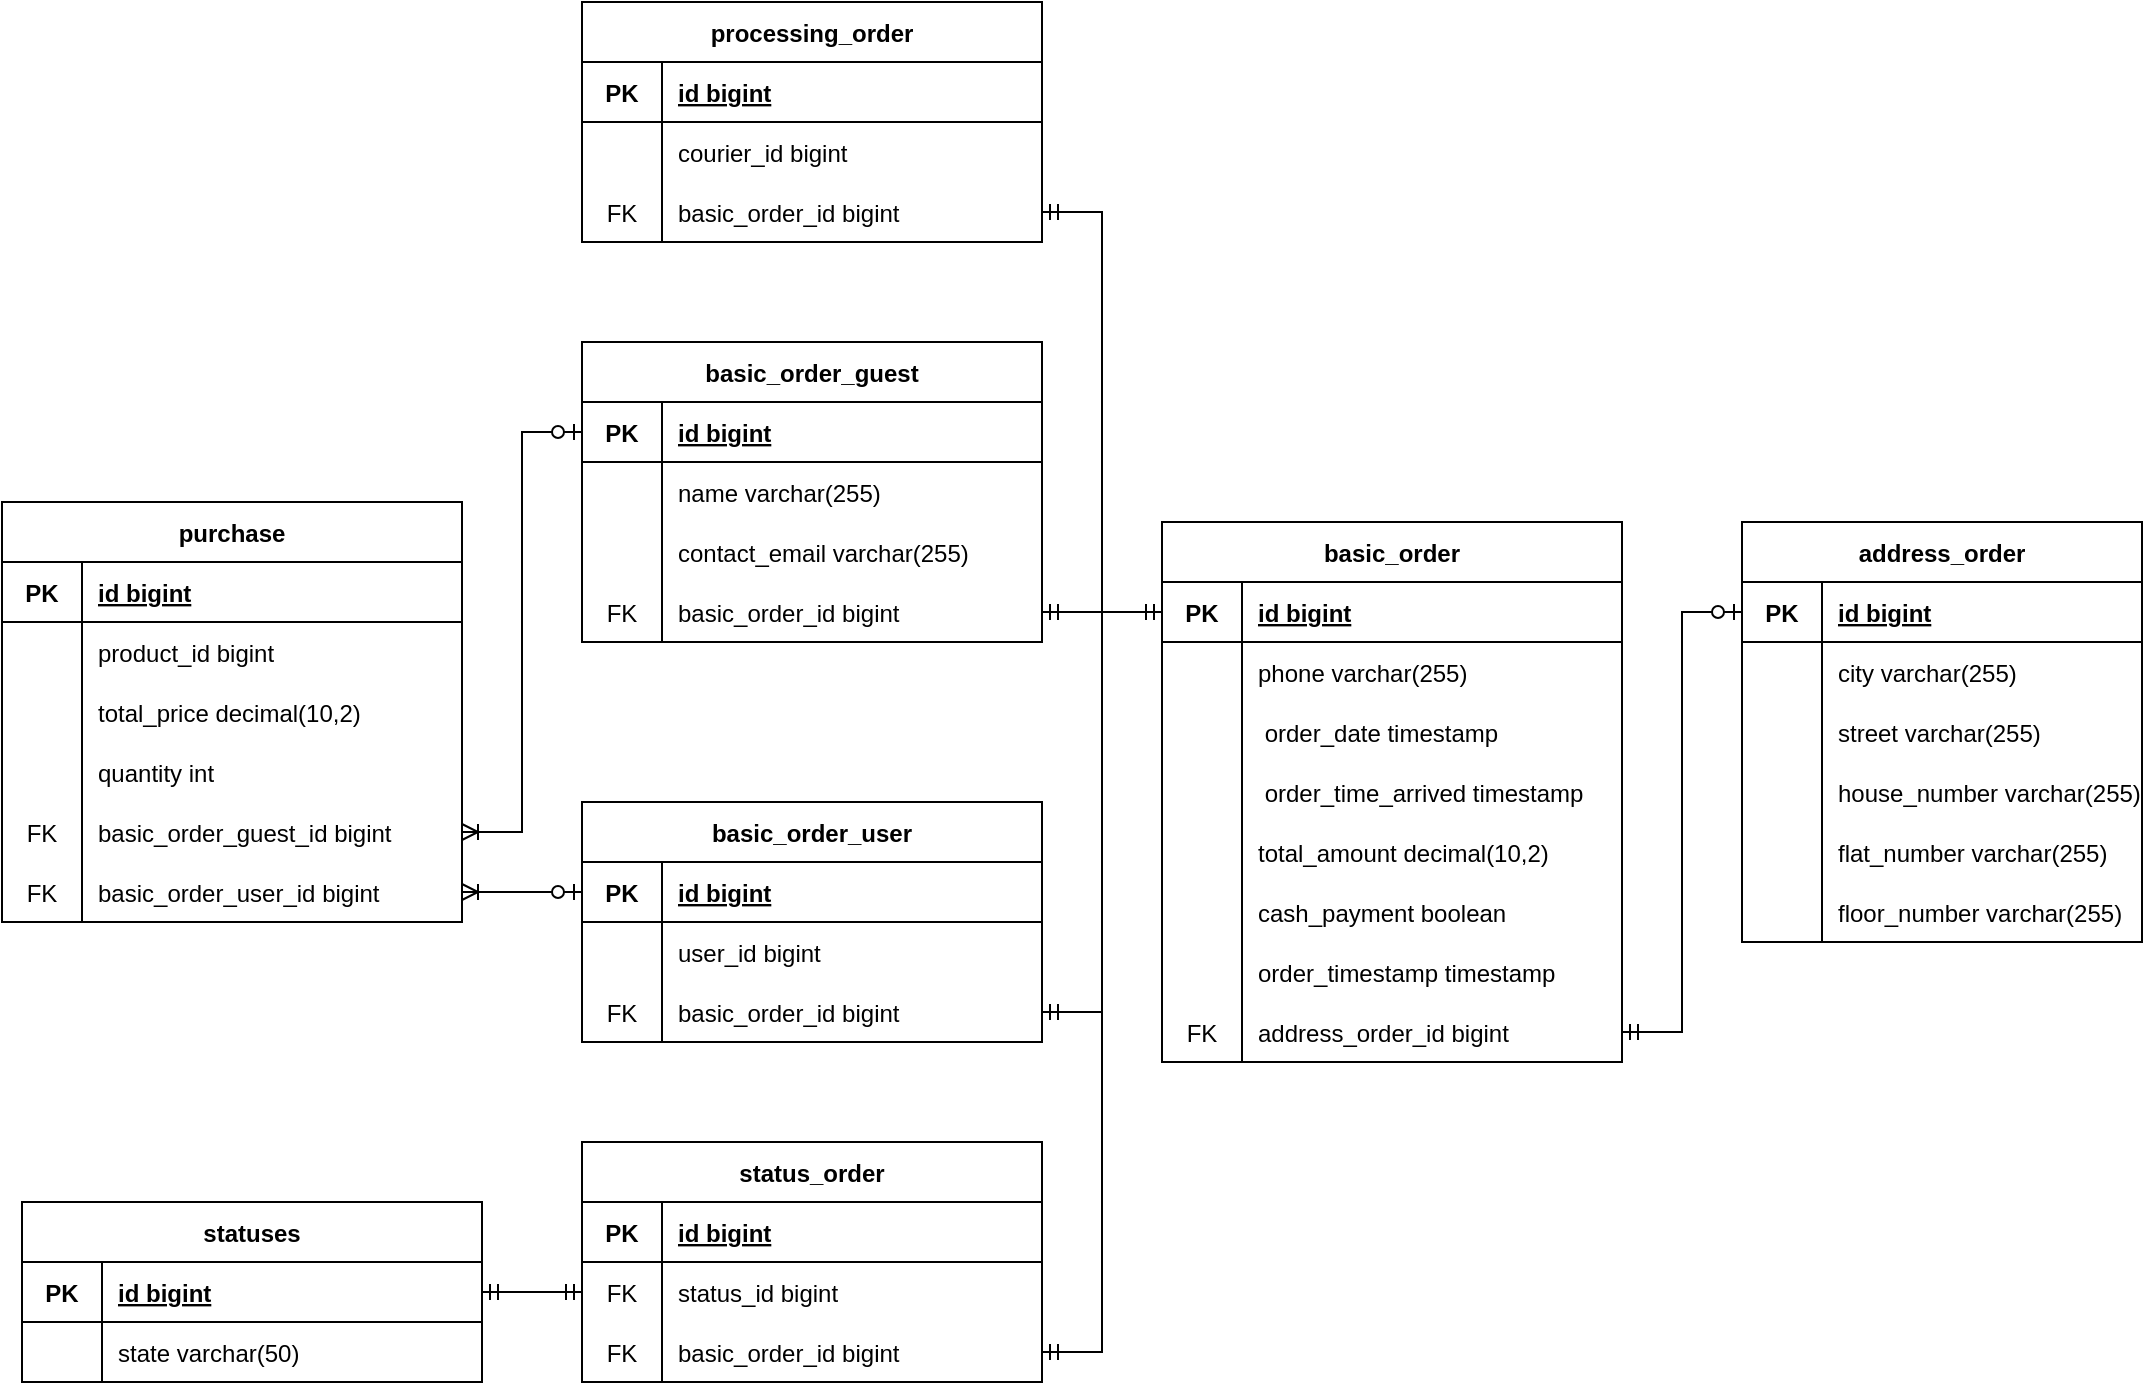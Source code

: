 <mxfile version="25.0.1">
  <diagram name="Page-1" id="C-la1tiFzPXCUvrJP_07">
    <mxGraphModel dx="2140" dy="1622" grid="1" gridSize="10" guides="1" tooltips="1" connect="1" arrows="1" fold="1" page="1" pageScale="1" pageWidth="850" pageHeight="1100" math="0" shadow="0">
      <root>
        <mxCell id="0" />
        <mxCell id="1" parent="0" />
        <mxCell id="wjiSXc8bukcHcVJp6cB1-61" value="address_order" style="shape=table;startSize=30;container=1;collapsible=1;childLayout=tableLayout;fixedRows=1;rowLines=0;fontStyle=1;align=center;resizeLast=1;fillColor=default;" vertex="1" parent="1">
          <mxGeometry x="260" y="-170" width="200" height="210" as="geometry" />
        </mxCell>
        <mxCell id="wjiSXc8bukcHcVJp6cB1-62" value="" style="shape=tableRow;horizontal=0;startSize=0;swimlaneHead=0;swimlaneBody=0;fillColor=none;collapsible=0;dropTarget=0;points=[[0,0.5],[1,0.5]];portConstraint=eastwest;top=0;left=0;right=0;bottom=1;" vertex="1" parent="wjiSXc8bukcHcVJp6cB1-61">
          <mxGeometry y="30" width="200" height="30" as="geometry" />
        </mxCell>
        <mxCell id="wjiSXc8bukcHcVJp6cB1-63" value="PK" style="shape=partialRectangle;connectable=0;fillColor=none;top=0;left=0;bottom=0;right=0;fontStyle=1;overflow=hidden;" vertex="1" parent="wjiSXc8bukcHcVJp6cB1-62">
          <mxGeometry width="40" height="30" as="geometry">
            <mxRectangle width="40" height="30" as="alternateBounds" />
          </mxGeometry>
        </mxCell>
        <mxCell id="wjiSXc8bukcHcVJp6cB1-64" value="id bigint" style="shape=partialRectangle;connectable=0;fillColor=none;top=0;left=0;bottom=0;right=0;align=left;spacingLeft=6;fontStyle=5;overflow=hidden;" vertex="1" parent="wjiSXc8bukcHcVJp6cB1-62">
          <mxGeometry x="40" width="160" height="30" as="geometry">
            <mxRectangle width="160" height="30" as="alternateBounds" />
          </mxGeometry>
        </mxCell>
        <mxCell id="wjiSXc8bukcHcVJp6cB1-65" value="" style="shape=tableRow;horizontal=0;startSize=0;swimlaneHead=0;swimlaneBody=0;fillColor=none;collapsible=0;dropTarget=0;points=[[0,0.5],[1,0.5]];portConstraint=eastwest;top=0;left=0;right=0;bottom=0;" vertex="1" parent="wjiSXc8bukcHcVJp6cB1-61">
          <mxGeometry y="60" width="200" height="30" as="geometry" />
        </mxCell>
        <mxCell id="wjiSXc8bukcHcVJp6cB1-66" value="" style="shape=partialRectangle;connectable=0;fillColor=none;top=0;left=0;bottom=0;right=0;editable=1;overflow=hidden;" vertex="1" parent="wjiSXc8bukcHcVJp6cB1-65">
          <mxGeometry width="40" height="30" as="geometry">
            <mxRectangle width="40" height="30" as="alternateBounds" />
          </mxGeometry>
        </mxCell>
        <mxCell id="wjiSXc8bukcHcVJp6cB1-67" value="city varchar(255)" style="shape=partialRectangle;connectable=0;fillColor=none;top=0;left=0;bottom=0;right=0;align=left;spacingLeft=6;overflow=hidden;" vertex="1" parent="wjiSXc8bukcHcVJp6cB1-65">
          <mxGeometry x="40" width="160" height="30" as="geometry">
            <mxRectangle width="160" height="30" as="alternateBounds" />
          </mxGeometry>
        </mxCell>
        <mxCell id="wjiSXc8bukcHcVJp6cB1-68" value="" style="shape=tableRow;horizontal=0;startSize=0;swimlaneHead=0;swimlaneBody=0;fillColor=none;collapsible=0;dropTarget=0;points=[[0,0.5],[1,0.5]];portConstraint=eastwest;top=0;left=0;right=0;bottom=0;" vertex="1" parent="wjiSXc8bukcHcVJp6cB1-61">
          <mxGeometry y="90" width="200" height="30" as="geometry" />
        </mxCell>
        <mxCell id="wjiSXc8bukcHcVJp6cB1-69" value="" style="shape=partialRectangle;connectable=0;fillColor=none;top=0;left=0;bottom=0;right=0;editable=1;overflow=hidden;" vertex="1" parent="wjiSXc8bukcHcVJp6cB1-68">
          <mxGeometry width="40" height="30" as="geometry">
            <mxRectangle width="40" height="30" as="alternateBounds" />
          </mxGeometry>
        </mxCell>
        <mxCell id="wjiSXc8bukcHcVJp6cB1-70" value="street varchar(255)" style="shape=partialRectangle;connectable=0;fillColor=none;top=0;left=0;bottom=0;right=0;align=left;spacingLeft=6;overflow=hidden;" vertex="1" parent="wjiSXc8bukcHcVJp6cB1-68">
          <mxGeometry x="40" width="160" height="30" as="geometry">
            <mxRectangle width="160" height="30" as="alternateBounds" />
          </mxGeometry>
        </mxCell>
        <mxCell id="wjiSXc8bukcHcVJp6cB1-71" value="" style="shape=tableRow;horizontal=0;startSize=0;swimlaneHead=0;swimlaneBody=0;fillColor=none;collapsible=0;dropTarget=0;points=[[0,0.5],[1,0.5]];portConstraint=eastwest;top=0;left=0;right=0;bottom=0;" vertex="1" parent="wjiSXc8bukcHcVJp6cB1-61">
          <mxGeometry y="120" width="200" height="30" as="geometry" />
        </mxCell>
        <mxCell id="wjiSXc8bukcHcVJp6cB1-72" value="" style="shape=partialRectangle;connectable=0;fillColor=none;top=0;left=0;bottom=0;right=0;editable=1;overflow=hidden;" vertex="1" parent="wjiSXc8bukcHcVJp6cB1-71">
          <mxGeometry width="40" height="30" as="geometry">
            <mxRectangle width="40" height="30" as="alternateBounds" />
          </mxGeometry>
        </mxCell>
        <mxCell id="wjiSXc8bukcHcVJp6cB1-73" value="house_number varchar(255)" style="shape=partialRectangle;connectable=0;fillColor=none;top=0;left=0;bottom=0;right=0;align=left;spacingLeft=6;overflow=hidden;" vertex="1" parent="wjiSXc8bukcHcVJp6cB1-71">
          <mxGeometry x="40" width="160" height="30" as="geometry">
            <mxRectangle width="160" height="30" as="alternateBounds" />
          </mxGeometry>
        </mxCell>
        <mxCell id="wjiSXc8bukcHcVJp6cB1-74" value="" style="shape=tableRow;horizontal=0;startSize=0;swimlaneHead=0;swimlaneBody=0;fillColor=none;collapsible=0;dropTarget=0;points=[[0,0.5],[1,0.5]];portConstraint=eastwest;top=0;left=0;right=0;bottom=0;" vertex="1" parent="wjiSXc8bukcHcVJp6cB1-61">
          <mxGeometry y="150" width="200" height="30" as="geometry" />
        </mxCell>
        <mxCell id="wjiSXc8bukcHcVJp6cB1-75" value="" style="shape=partialRectangle;connectable=0;fillColor=none;top=0;left=0;bottom=0;right=0;editable=1;overflow=hidden;" vertex="1" parent="wjiSXc8bukcHcVJp6cB1-74">
          <mxGeometry width="40" height="30" as="geometry">
            <mxRectangle width="40" height="30" as="alternateBounds" />
          </mxGeometry>
        </mxCell>
        <mxCell id="wjiSXc8bukcHcVJp6cB1-76" value="flat_number varchar(255)" style="shape=partialRectangle;connectable=0;fillColor=none;top=0;left=0;bottom=0;right=0;align=left;spacingLeft=6;overflow=hidden;" vertex="1" parent="wjiSXc8bukcHcVJp6cB1-74">
          <mxGeometry x="40" width="160" height="30" as="geometry">
            <mxRectangle width="160" height="30" as="alternateBounds" />
          </mxGeometry>
        </mxCell>
        <mxCell id="wjiSXc8bukcHcVJp6cB1-77" value="" style="shape=tableRow;horizontal=0;startSize=0;swimlaneHead=0;swimlaneBody=0;fillColor=none;collapsible=0;dropTarget=0;points=[[0,0.5],[1,0.5]];portConstraint=eastwest;top=0;left=0;right=0;bottom=0;" vertex="1" parent="wjiSXc8bukcHcVJp6cB1-61">
          <mxGeometry y="180" width="200" height="30" as="geometry" />
        </mxCell>
        <mxCell id="wjiSXc8bukcHcVJp6cB1-78" value="" style="shape=partialRectangle;connectable=0;fillColor=none;top=0;left=0;bottom=0;right=0;editable=1;overflow=hidden;" vertex="1" parent="wjiSXc8bukcHcVJp6cB1-77">
          <mxGeometry width="40" height="30" as="geometry">
            <mxRectangle width="40" height="30" as="alternateBounds" />
          </mxGeometry>
        </mxCell>
        <mxCell id="wjiSXc8bukcHcVJp6cB1-79" value="floor_number varchar(255)" style="shape=partialRectangle;connectable=0;fillColor=none;top=0;left=0;bottom=0;right=0;align=left;spacingLeft=6;overflow=hidden;" vertex="1" parent="wjiSXc8bukcHcVJp6cB1-77">
          <mxGeometry x="40" width="160" height="30" as="geometry">
            <mxRectangle width="160" height="30" as="alternateBounds" />
          </mxGeometry>
        </mxCell>
        <mxCell id="wjiSXc8bukcHcVJp6cB1-80" value="basic_order" style="shape=table;startSize=30;container=1;collapsible=1;childLayout=tableLayout;fixedRows=1;rowLines=0;fontStyle=1;align=center;resizeLast=1;fillColor=default;" vertex="1" parent="1">
          <mxGeometry x="-30" y="-170" width="230" height="270" as="geometry" />
        </mxCell>
        <mxCell id="wjiSXc8bukcHcVJp6cB1-81" value="" style="shape=tableRow;horizontal=0;startSize=0;swimlaneHead=0;swimlaneBody=0;fillColor=none;collapsible=0;dropTarget=0;points=[[0,0.5],[1,0.5]];portConstraint=eastwest;top=0;left=0;right=0;bottom=1;" vertex="1" parent="wjiSXc8bukcHcVJp6cB1-80">
          <mxGeometry y="30" width="230" height="30" as="geometry" />
        </mxCell>
        <mxCell id="wjiSXc8bukcHcVJp6cB1-82" value="PK" style="shape=partialRectangle;connectable=0;fillColor=none;top=0;left=0;bottom=0;right=0;fontStyle=1;overflow=hidden;" vertex="1" parent="wjiSXc8bukcHcVJp6cB1-81">
          <mxGeometry width="40" height="30" as="geometry">
            <mxRectangle width="40" height="30" as="alternateBounds" />
          </mxGeometry>
        </mxCell>
        <mxCell id="wjiSXc8bukcHcVJp6cB1-83" value="id bigint" style="shape=partialRectangle;connectable=0;fillColor=none;top=0;left=0;bottom=0;right=0;align=left;spacingLeft=6;fontStyle=5;overflow=hidden;" vertex="1" parent="wjiSXc8bukcHcVJp6cB1-81">
          <mxGeometry x="40" width="190" height="30" as="geometry">
            <mxRectangle width="190" height="30" as="alternateBounds" />
          </mxGeometry>
        </mxCell>
        <mxCell id="wjiSXc8bukcHcVJp6cB1-84" value="" style="shape=tableRow;horizontal=0;startSize=0;swimlaneHead=0;swimlaneBody=0;fillColor=none;collapsible=0;dropTarget=0;points=[[0,0.5],[1,0.5]];portConstraint=eastwest;top=0;left=0;right=0;bottom=0;" vertex="1" parent="wjiSXc8bukcHcVJp6cB1-80">
          <mxGeometry y="60" width="230" height="30" as="geometry" />
        </mxCell>
        <mxCell id="wjiSXc8bukcHcVJp6cB1-85" value="" style="shape=partialRectangle;connectable=0;fillColor=none;top=0;left=0;bottom=0;right=0;editable=1;overflow=hidden;" vertex="1" parent="wjiSXc8bukcHcVJp6cB1-84">
          <mxGeometry width="40" height="30" as="geometry">
            <mxRectangle width="40" height="30" as="alternateBounds" />
          </mxGeometry>
        </mxCell>
        <mxCell id="wjiSXc8bukcHcVJp6cB1-86" value="phone varchar(255)" style="shape=partialRectangle;connectable=0;fillColor=none;top=0;left=0;bottom=0;right=0;align=left;spacingLeft=6;overflow=hidden;" vertex="1" parent="wjiSXc8bukcHcVJp6cB1-84">
          <mxGeometry x="40" width="190" height="30" as="geometry">
            <mxRectangle width="190" height="30" as="alternateBounds" />
          </mxGeometry>
        </mxCell>
        <mxCell id="wjiSXc8bukcHcVJp6cB1-87" value="" style="shape=tableRow;horizontal=0;startSize=0;swimlaneHead=0;swimlaneBody=0;fillColor=none;collapsible=0;dropTarget=0;points=[[0,0.5],[1,0.5]];portConstraint=eastwest;top=0;left=0;right=0;bottom=0;" vertex="1" parent="wjiSXc8bukcHcVJp6cB1-80">
          <mxGeometry y="90" width="230" height="30" as="geometry" />
        </mxCell>
        <mxCell id="wjiSXc8bukcHcVJp6cB1-88" value="" style="shape=partialRectangle;connectable=0;fillColor=none;top=0;left=0;bottom=0;right=0;editable=1;overflow=hidden;" vertex="1" parent="wjiSXc8bukcHcVJp6cB1-87">
          <mxGeometry width="40" height="30" as="geometry">
            <mxRectangle width="40" height="30" as="alternateBounds" />
          </mxGeometry>
        </mxCell>
        <mxCell id="wjiSXc8bukcHcVJp6cB1-89" value=" order_date timestamp" style="shape=partialRectangle;connectable=0;fillColor=none;top=0;left=0;bottom=0;right=0;align=left;spacingLeft=6;overflow=hidden;" vertex="1" parent="wjiSXc8bukcHcVJp6cB1-87">
          <mxGeometry x="40" width="190" height="30" as="geometry">
            <mxRectangle width="190" height="30" as="alternateBounds" />
          </mxGeometry>
        </mxCell>
        <mxCell id="wjiSXc8bukcHcVJp6cB1-90" value="" style="shape=tableRow;horizontal=0;startSize=0;swimlaneHead=0;swimlaneBody=0;fillColor=none;collapsible=0;dropTarget=0;points=[[0,0.5],[1,0.5]];portConstraint=eastwest;top=0;left=0;right=0;bottom=0;" vertex="1" parent="wjiSXc8bukcHcVJp6cB1-80">
          <mxGeometry y="120" width="230" height="30" as="geometry" />
        </mxCell>
        <mxCell id="wjiSXc8bukcHcVJp6cB1-91" value="" style="shape=partialRectangle;connectable=0;fillColor=none;top=0;left=0;bottom=0;right=0;editable=1;overflow=hidden;" vertex="1" parent="wjiSXc8bukcHcVJp6cB1-90">
          <mxGeometry width="40" height="30" as="geometry">
            <mxRectangle width="40" height="30" as="alternateBounds" />
          </mxGeometry>
        </mxCell>
        <mxCell id="wjiSXc8bukcHcVJp6cB1-92" value=" order_time_arrived timestamp" style="shape=partialRectangle;connectable=0;fillColor=none;top=0;left=0;bottom=0;right=0;align=left;spacingLeft=6;overflow=hidden;" vertex="1" parent="wjiSXc8bukcHcVJp6cB1-90">
          <mxGeometry x="40" width="190" height="30" as="geometry">
            <mxRectangle width="190" height="30" as="alternateBounds" />
          </mxGeometry>
        </mxCell>
        <mxCell id="wjiSXc8bukcHcVJp6cB1-93" value="" style="shape=tableRow;horizontal=0;startSize=0;swimlaneHead=0;swimlaneBody=0;fillColor=none;collapsible=0;dropTarget=0;points=[[0,0.5],[1,0.5]];portConstraint=eastwest;top=0;left=0;right=0;bottom=0;" vertex="1" parent="wjiSXc8bukcHcVJp6cB1-80">
          <mxGeometry y="150" width="230" height="30" as="geometry" />
        </mxCell>
        <mxCell id="wjiSXc8bukcHcVJp6cB1-94" value="" style="shape=partialRectangle;connectable=0;fillColor=none;top=0;left=0;bottom=0;right=0;editable=1;overflow=hidden;" vertex="1" parent="wjiSXc8bukcHcVJp6cB1-93">
          <mxGeometry width="40" height="30" as="geometry">
            <mxRectangle width="40" height="30" as="alternateBounds" />
          </mxGeometry>
        </mxCell>
        <mxCell id="wjiSXc8bukcHcVJp6cB1-95" value="total_amount decimal(10,2)" style="shape=partialRectangle;connectable=0;fillColor=none;top=0;left=0;bottom=0;right=0;align=left;spacingLeft=6;overflow=hidden;" vertex="1" parent="wjiSXc8bukcHcVJp6cB1-93">
          <mxGeometry x="40" width="190" height="30" as="geometry">
            <mxRectangle width="190" height="30" as="alternateBounds" />
          </mxGeometry>
        </mxCell>
        <mxCell id="wjiSXc8bukcHcVJp6cB1-99" value="" style="shape=tableRow;horizontal=0;startSize=0;swimlaneHead=0;swimlaneBody=0;fillColor=none;collapsible=0;dropTarget=0;points=[[0,0.5],[1,0.5]];portConstraint=eastwest;top=0;left=0;right=0;bottom=0;" vertex="1" parent="wjiSXc8bukcHcVJp6cB1-80">
          <mxGeometry y="180" width="230" height="30" as="geometry" />
        </mxCell>
        <mxCell id="wjiSXc8bukcHcVJp6cB1-100" value="" style="shape=partialRectangle;connectable=0;fillColor=none;top=0;left=0;bottom=0;right=0;editable=1;overflow=hidden;" vertex="1" parent="wjiSXc8bukcHcVJp6cB1-99">
          <mxGeometry width="40" height="30" as="geometry">
            <mxRectangle width="40" height="30" as="alternateBounds" />
          </mxGeometry>
        </mxCell>
        <mxCell id="wjiSXc8bukcHcVJp6cB1-101" value="cash_payment boolean" style="shape=partialRectangle;connectable=0;fillColor=none;top=0;left=0;bottom=0;right=0;align=left;spacingLeft=6;overflow=hidden;" vertex="1" parent="wjiSXc8bukcHcVJp6cB1-99">
          <mxGeometry x="40" width="190" height="30" as="geometry">
            <mxRectangle width="190" height="30" as="alternateBounds" />
          </mxGeometry>
        </mxCell>
        <mxCell id="wjiSXc8bukcHcVJp6cB1-102" value="" style="shape=tableRow;horizontal=0;startSize=0;swimlaneHead=0;swimlaneBody=0;fillColor=none;collapsible=0;dropTarget=0;points=[[0,0.5],[1,0.5]];portConstraint=eastwest;top=0;left=0;right=0;bottom=0;" vertex="1" parent="wjiSXc8bukcHcVJp6cB1-80">
          <mxGeometry y="210" width="230" height="30" as="geometry" />
        </mxCell>
        <mxCell id="wjiSXc8bukcHcVJp6cB1-103" value="" style="shape=partialRectangle;connectable=0;fillColor=none;top=0;left=0;bottom=0;right=0;editable=1;overflow=hidden;" vertex="1" parent="wjiSXc8bukcHcVJp6cB1-102">
          <mxGeometry width="40" height="30" as="geometry">
            <mxRectangle width="40" height="30" as="alternateBounds" />
          </mxGeometry>
        </mxCell>
        <mxCell id="wjiSXc8bukcHcVJp6cB1-104" value="order_timestamp timestamp" style="shape=partialRectangle;connectable=0;fillColor=none;top=0;left=0;bottom=0;right=0;align=left;spacingLeft=6;overflow=hidden;" vertex="1" parent="wjiSXc8bukcHcVJp6cB1-102">
          <mxGeometry x="40" width="190" height="30" as="geometry">
            <mxRectangle width="190" height="30" as="alternateBounds" />
          </mxGeometry>
        </mxCell>
        <mxCell id="wjiSXc8bukcHcVJp6cB1-96" value="" style="shape=tableRow;horizontal=0;startSize=0;swimlaneHead=0;swimlaneBody=0;fillColor=none;collapsible=0;dropTarget=0;points=[[0,0.5],[1,0.5]];portConstraint=eastwest;top=0;left=0;right=0;bottom=0;" vertex="1" parent="wjiSXc8bukcHcVJp6cB1-80">
          <mxGeometry y="240" width="230" height="30" as="geometry" />
        </mxCell>
        <mxCell id="wjiSXc8bukcHcVJp6cB1-97" value="FK" style="shape=partialRectangle;connectable=0;fillColor=none;top=0;left=0;bottom=0;right=0;editable=1;overflow=hidden;" vertex="1" parent="wjiSXc8bukcHcVJp6cB1-96">
          <mxGeometry width="40" height="30" as="geometry">
            <mxRectangle width="40" height="30" as="alternateBounds" />
          </mxGeometry>
        </mxCell>
        <mxCell id="wjiSXc8bukcHcVJp6cB1-98" value="address_order_id bigint" style="shape=partialRectangle;connectable=0;fillColor=none;top=0;left=0;bottom=0;right=0;align=left;spacingLeft=6;overflow=hidden;" vertex="1" parent="wjiSXc8bukcHcVJp6cB1-96">
          <mxGeometry x="40" width="190" height="30" as="geometry">
            <mxRectangle width="190" height="30" as="alternateBounds" />
          </mxGeometry>
        </mxCell>
        <mxCell id="wjiSXc8bukcHcVJp6cB1-105" value="" style="edgeStyle=entityRelationEdgeStyle;fontSize=12;html=1;endArrow=ERzeroToOne;startArrow=ERmandOne;rounded=0;entryX=0;entryY=0.5;entryDx=0;entryDy=0;exitX=1;exitY=0.5;exitDx=0;exitDy=0;" edge="1" parent="1" source="wjiSXc8bukcHcVJp6cB1-96" target="wjiSXc8bukcHcVJp6cB1-62">
          <mxGeometry width="100" height="100" relative="1" as="geometry">
            <mxPoint x="190" y="340" as="sourcePoint" />
            <mxPoint x="180" y="-125" as="targetPoint" />
            <Array as="points">
              <mxPoint x="190" y="220" />
            </Array>
          </mxGeometry>
        </mxCell>
        <mxCell id="wjiSXc8bukcHcVJp6cB1-106" value="basic_order_guest" style="shape=table;startSize=30;container=1;collapsible=1;childLayout=tableLayout;fixedRows=1;rowLines=0;fontStyle=1;align=center;resizeLast=1;fillColor=default;" vertex="1" parent="1">
          <mxGeometry x="-320" y="-260" width="230" height="150" as="geometry" />
        </mxCell>
        <mxCell id="wjiSXc8bukcHcVJp6cB1-107" value="" style="shape=tableRow;horizontal=0;startSize=0;swimlaneHead=0;swimlaneBody=0;fillColor=none;collapsible=0;dropTarget=0;points=[[0,0.5],[1,0.5]];portConstraint=eastwest;top=0;left=0;right=0;bottom=1;" vertex="1" parent="wjiSXc8bukcHcVJp6cB1-106">
          <mxGeometry y="30" width="230" height="30" as="geometry" />
        </mxCell>
        <mxCell id="wjiSXc8bukcHcVJp6cB1-108" value="PK" style="shape=partialRectangle;connectable=0;fillColor=none;top=0;left=0;bottom=0;right=0;fontStyle=1;overflow=hidden;" vertex="1" parent="wjiSXc8bukcHcVJp6cB1-107">
          <mxGeometry width="40" height="30" as="geometry">
            <mxRectangle width="40" height="30" as="alternateBounds" />
          </mxGeometry>
        </mxCell>
        <mxCell id="wjiSXc8bukcHcVJp6cB1-109" value="id bigint" style="shape=partialRectangle;connectable=0;fillColor=none;top=0;left=0;bottom=0;right=0;align=left;spacingLeft=6;fontStyle=5;overflow=hidden;" vertex="1" parent="wjiSXc8bukcHcVJp6cB1-107">
          <mxGeometry x="40" width="190" height="30" as="geometry">
            <mxRectangle width="190" height="30" as="alternateBounds" />
          </mxGeometry>
        </mxCell>
        <mxCell id="wjiSXc8bukcHcVJp6cB1-122" value="" style="shape=tableRow;horizontal=0;startSize=0;swimlaneHead=0;swimlaneBody=0;fillColor=none;collapsible=0;dropTarget=0;points=[[0,0.5],[1,0.5]];portConstraint=eastwest;top=0;left=0;right=0;bottom=0;" vertex="1" parent="wjiSXc8bukcHcVJp6cB1-106">
          <mxGeometry y="60" width="230" height="30" as="geometry" />
        </mxCell>
        <mxCell id="wjiSXc8bukcHcVJp6cB1-123" value="" style="shape=partialRectangle;connectable=0;fillColor=none;top=0;left=0;bottom=0;right=0;editable=1;overflow=hidden;" vertex="1" parent="wjiSXc8bukcHcVJp6cB1-122">
          <mxGeometry width="40" height="30" as="geometry">
            <mxRectangle width="40" height="30" as="alternateBounds" />
          </mxGeometry>
        </mxCell>
        <mxCell id="wjiSXc8bukcHcVJp6cB1-124" value="name varchar(255)" style="shape=partialRectangle;connectable=0;fillColor=none;top=0;left=0;bottom=0;right=0;align=left;spacingLeft=6;overflow=hidden;" vertex="1" parent="wjiSXc8bukcHcVJp6cB1-122">
          <mxGeometry x="40" width="190" height="30" as="geometry">
            <mxRectangle width="190" height="30" as="alternateBounds" />
          </mxGeometry>
        </mxCell>
        <mxCell id="wjiSXc8bukcHcVJp6cB1-125" value="" style="shape=tableRow;horizontal=0;startSize=0;swimlaneHead=0;swimlaneBody=0;fillColor=none;collapsible=0;dropTarget=0;points=[[0,0.5],[1,0.5]];portConstraint=eastwest;top=0;left=0;right=0;bottom=0;" vertex="1" parent="wjiSXc8bukcHcVJp6cB1-106">
          <mxGeometry y="90" width="230" height="30" as="geometry" />
        </mxCell>
        <mxCell id="wjiSXc8bukcHcVJp6cB1-126" value="" style="shape=partialRectangle;connectable=0;fillColor=none;top=0;left=0;bottom=0;right=0;editable=1;overflow=hidden;" vertex="1" parent="wjiSXc8bukcHcVJp6cB1-125">
          <mxGeometry width="40" height="30" as="geometry">
            <mxRectangle width="40" height="30" as="alternateBounds" />
          </mxGeometry>
        </mxCell>
        <mxCell id="wjiSXc8bukcHcVJp6cB1-127" value="contact_email varchar(255)" style="shape=partialRectangle;connectable=0;fillColor=none;top=0;left=0;bottom=0;right=0;align=left;spacingLeft=6;overflow=hidden;" vertex="1" parent="wjiSXc8bukcHcVJp6cB1-125">
          <mxGeometry x="40" width="190" height="30" as="geometry">
            <mxRectangle width="190" height="30" as="alternateBounds" />
          </mxGeometry>
        </mxCell>
        <mxCell id="wjiSXc8bukcHcVJp6cB1-128" value="" style="shape=tableRow;horizontal=0;startSize=0;swimlaneHead=0;swimlaneBody=0;fillColor=none;collapsible=0;dropTarget=0;points=[[0,0.5],[1,0.5]];portConstraint=eastwest;top=0;left=0;right=0;bottom=0;" vertex="1" parent="wjiSXc8bukcHcVJp6cB1-106">
          <mxGeometry y="120" width="230" height="30" as="geometry" />
        </mxCell>
        <mxCell id="wjiSXc8bukcHcVJp6cB1-129" value="FK" style="shape=partialRectangle;connectable=0;fillColor=none;top=0;left=0;bottom=0;right=0;editable=1;overflow=hidden;" vertex="1" parent="wjiSXc8bukcHcVJp6cB1-128">
          <mxGeometry width="40" height="30" as="geometry">
            <mxRectangle width="40" height="30" as="alternateBounds" />
          </mxGeometry>
        </mxCell>
        <mxCell id="wjiSXc8bukcHcVJp6cB1-130" value="basic_order_id bigint" style="shape=partialRectangle;connectable=0;fillColor=none;top=0;left=0;bottom=0;right=0;align=left;spacingLeft=6;overflow=hidden;" vertex="1" parent="wjiSXc8bukcHcVJp6cB1-128">
          <mxGeometry x="40" width="190" height="30" as="geometry">
            <mxRectangle width="190" height="30" as="alternateBounds" />
          </mxGeometry>
        </mxCell>
        <mxCell id="wjiSXc8bukcHcVJp6cB1-131" value="basic_order_user" style="shape=table;startSize=30;container=1;collapsible=1;childLayout=tableLayout;fixedRows=1;rowLines=0;fontStyle=1;align=center;resizeLast=1;fillColor=default;" vertex="1" parent="1">
          <mxGeometry x="-320" y="-30" width="230" height="120" as="geometry" />
        </mxCell>
        <mxCell id="wjiSXc8bukcHcVJp6cB1-132" value="" style="shape=tableRow;horizontal=0;startSize=0;swimlaneHead=0;swimlaneBody=0;fillColor=none;collapsible=0;dropTarget=0;points=[[0,0.5],[1,0.5]];portConstraint=eastwest;top=0;left=0;right=0;bottom=1;" vertex="1" parent="wjiSXc8bukcHcVJp6cB1-131">
          <mxGeometry y="30" width="230" height="30" as="geometry" />
        </mxCell>
        <mxCell id="wjiSXc8bukcHcVJp6cB1-133" value="PK" style="shape=partialRectangle;connectable=0;fillColor=none;top=0;left=0;bottom=0;right=0;fontStyle=1;overflow=hidden;" vertex="1" parent="wjiSXc8bukcHcVJp6cB1-132">
          <mxGeometry width="40" height="30" as="geometry">
            <mxRectangle width="40" height="30" as="alternateBounds" />
          </mxGeometry>
        </mxCell>
        <mxCell id="wjiSXc8bukcHcVJp6cB1-134" value="id bigint" style="shape=partialRectangle;connectable=0;fillColor=none;top=0;left=0;bottom=0;right=0;align=left;spacingLeft=6;fontStyle=5;overflow=hidden;" vertex="1" parent="wjiSXc8bukcHcVJp6cB1-132">
          <mxGeometry x="40" width="190" height="30" as="geometry">
            <mxRectangle width="190" height="30" as="alternateBounds" />
          </mxGeometry>
        </mxCell>
        <mxCell id="wjiSXc8bukcHcVJp6cB1-135" value="" style="shape=tableRow;horizontal=0;startSize=0;swimlaneHead=0;swimlaneBody=0;fillColor=none;collapsible=0;dropTarget=0;points=[[0,0.5],[1,0.5]];portConstraint=eastwest;top=0;left=0;right=0;bottom=0;" vertex="1" parent="wjiSXc8bukcHcVJp6cB1-131">
          <mxGeometry y="60" width="230" height="30" as="geometry" />
        </mxCell>
        <mxCell id="wjiSXc8bukcHcVJp6cB1-136" value="" style="shape=partialRectangle;connectable=0;fillColor=none;top=0;left=0;bottom=0;right=0;editable=1;overflow=hidden;" vertex="1" parent="wjiSXc8bukcHcVJp6cB1-135">
          <mxGeometry width="40" height="30" as="geometry">
            <mxRectangle width="40" height="30" as="alternateBounds" />
          </mxGeometry>
        </mxCell>
        <mxCell id="wjiSXc8bukcHcVJp6cB1-137" value="user_id bigint" style="shape=partialRectangle;connectable=0;fillColor=none;top=0;left=0;bottom=0;right=0;align=left;spacingLeft=6;overflow=hidden;" vertex="1" parent="wjiSXc8bukcHcVJp6cB1-135">
          <mxGeometry x="40" width="190" height="30" as="geometry">
            <mxRectangle width="190" height="30" as="alternateBounds" />
          </mxGeometry>
        </mxCell>
        <mxCell id="wjiSXc8bukcHcVJp6cB1-141" value="" style="shape=tableRow;horizontal=0;startSize=0;swimlaneHead=0;swimlaneBody=0;fillColor=none;collapsible=0;dropTarget=0;points=[[0,0.5],[1,0.5]];portConstraint=eastwest;top=0;left=0;right=0;bottom=0;" vertex="1" parent="wjiSXc8bukcHcVJp6cB1-131">
          <mxGeometry y="90" width="230" height="30" as="geometry" />
        </mxCell>
        <mxCell id="wjiSXc8bukcHcVJp6cB1-142" value="FK" style="shape=partialRectangle;connectable=0;fillColor=none;top=0;left=0;bottom=0;right=0;editable=1;overflow=hidden;" vertex="1" parent="wjiSXc8bukcHcVJp6cB1-141">
          <mxGeometry width="40" height="30" as="geometry">
            <mxRectangle width="40" height="30" as="alternateBounds" />
          </mxGeometry>
        </mxCell>
        <mxCell id="wjiSXc8bukcHcVJp6cB1-143" value="basic_order_id bigint" style="shape=partialRectangle;connectable=0;fillColor=none;top=0;left=0;bottom=0;right=0;align=left;spacingLeft=6;overflow=hidden;" vertex="1" parent="wjiSXc8bukcHcVJp6cB1-141">
          <mxGeometry x="40" width="190" height="30" as="geometry">
            <mxRectangle width="190" height="30" as="alternateBounds" />
          </mxGeometry>
        </mxCell>
        <mxCell id="wjiSXc8bukcHcVJp6cB1-144" value="" style="edgeStyle=entityRelationEdgeStyle;fontSize=12;html=1;endArrow=ERmandOne;startArrow=ERmandOne;rounded=0;entryX=0;entryY=0.5;entryDx=0;entryDy=0;" edge="1" parent="1" source="wjiSXc8bukcHcVJp6cB1-141" target="wjiSXc8bukcHcVJp6cB1-81">
          <mxGeometry width="100" height="100" relative="1" as="geometry">
            <mxPoint x="-110" y="50" as="sourcePoint" />
            <mxPoint x="-10" y="-50" as="targetPoint" />
          </mxGeometry>
        </mxCell>
        <mxCell id="wjiSXc8bukcHcVJp6cB1-145" value="" style="edgeStyle=entityRelationEdgeStyle;fontSize=12;html=1;endArrow=ERmandOne;startArrow=ERmandOne;rounded=0;entryX=0;entryY=0.5;entryDx=0;entryDy=0;exitX=1;exitY=0.5;exitDx=0;exitDy=0;" edge="1" parent="1" source="wjiSXc8bukcHcVJp6cB1-128" target="wjiSXc8bukcHcVJp6cB1-81">
          <mxGeometry width="100" height="100" relative="1" as="geometry">
            <mxPoint x="-80" y="125" as="sourcePoint" />
            <mxPoint x="-20" y="-115" as="targetPoint" />
          </mxGeometry>
        </mxCell>
        <mxCell id="wjiSXc8bukcHcVJp6cB1-159" value="processing_order" style="shape=table;startSize=30;container=1;collapsible=1;childLayout=tableLayout;fixedRows=1;rowLines=0;fontStyle=1;align=center;resizeLast=1;fillColor=default;" vertex="1" parent="1">
          <mxGeometry x="-320" y="-430" width="230" height="120" as="geometry" />
        </mxCell>
        <mxCell id="wjiSXc8bukcHcVJp6cB1-160" value="" style="shape=tableRow;horizontal=0;startSize=0;swimlaneHead=0;swimlaneBody=0;fillColor=none;collapsible=0;dropTarget=0;points=[[0,0.5],[1,0.5]];portConstraint=eastwest;top=0;left=0;right=0;bottom=1;" vertex="1" parent="wjiSXc8bukcHcVJp6cB1-159">
          <mxGeometry y="30" width="230" height="30" as="geometry" />
        </mxCell>
        <mxCell id="wjiSXc8bukcHcVJp6cB1-161" value="PK" style="shape=partialRectangle;connectable=0;fillColor=none;top=0;left=0;bottom=0;right=0;fontStyle=1;overflow=hidden;" vertex="1" parent="wjiSXc8bukcHcVJp6cB1-160">
          <mxGeometry width="40" height="30" as="geometry">
            <mxRectangle width="40" height="30" as="alternateBounds" />
          </mxGeometry>
        </mxCell>
        <mxCell id="wjiSXc8bukcHcVJp6cB1-162" value="id bigint" style="shape=partialRectangle;connectable=0;fillColor=none;top=0;left=0;bottom=0;right=0;align=left;spacingLeft=6;fontStyle=5;overflow=hidden;" vertex="1" parent="wjiSXc8bukcHcVJp6cB1-160">
          <mxGeometry x="40" width="190" height="30" as="geometry">
            <mxRectangle width="190" height="30" as="alternateBounds" />
          </mxGeometry>
        </mxCell>
        <mxCell id="wjiSXc8bukcHcVJp6cB1-169" value="" style="shape=tableRow;horizontal=0;startSize=0;swimlaneHead=0;swimlaneBody=0;fillColor=none;collapsible=0;dropTarget=0;points=[[0,0.5],[1,0.5]];portConstraint=eastwest;top=0;left=0;right=0;bottom=0;" vertex="1" parent="wjiSXc8bukcHcVJp6cB1-159">
          <mxGeometry y="60" width="230" height="30" as="geometry" />
        </mxCell>
        <mxCell id="wjiSXc8bukcHcVJp6cB1-170" value="" style="shape=partialRectangle;connectable=0;fillColor=none;top=0;left=0;bottom=0;right=0;editable=1;overflow=hidden;" vertex="1" parent="wjiSXc8bukcHcVJp6cB1-169">
          <mxGeometry width="40" height="30" as="geometry">
            <mxRectangle width="40" height="30" as="alternateBounds" />
          </mxGeometry>
        </mxCell>
        <mxCell id="wjiSXc8bukcHcVJp6cB1-171" value="courier_id bigint" style="shape=partialRectangle;connectable=0;fillColor=none;top=0;left=0;bottom=0;right=0;align=left;spacingLeft=6;overflow=hidden;" vertex="1" parent="wjiSXc8bukcHcVJp6cB1-169">
          <mxGeometry x="40" width="190" height="30" as="geometry">
            <mxRectangle width="190" height="30" as="alternateBounds" />
          </mxGeometry>
        </mxCell>
        <mxCell id="wjiSXc8bukcHcVJp6cB1-166" value="" style="shape=tableRow;horizontal=0;startSize=0;swimlaneHead=0;swimlaneBody=0;fillColor=none;collapsible=0;dropTarget=0;points=[[0,0.5],[1,0.5]];portConstraint=eastwest;top=0;left=0;right=0;bottom=0;" vertex="1" parent="wjiSXc8bukcHcVJp6cB1-159">
          <mxGeometry y="90" width="230" height="30" as="geometry" />
        </mxCell>
        <mxCell id="wjiSXc8bukcHcVJp6cB1-167" value="FK" style="shape=partialRectangle;connectable=0;fillColor=none;top=0;left=0;bottom=0;right=0;editable=1;overflow=hidden;" vertex="1" parent="wjiSXc8bukcHcVJp6cB1-166">
          <mxGeometry width="40" height="30" as="geometry">
            <mxRectangle width="40" height="30" as="alternateBounds" />
          </mxGeometry>
        </mxCell>
        <mxCell id="wjiSXc8bukcHcVJp6cB1-168" value="basic_order_id bigint" style="shape=partialRectangle;connectable=0;fillColor=none;top=0;left=0;bottom=0;right=0;align=left;spacingLeft=6;overflow=hidden;" vertex="1" parent="wjiSXc8bukcHcVJp6cB1-166">
          <mxGeometry x="40" width="190" height="30" as="geometry">
            <mxRectangle width="190" height="30" as="alternateBounds" />
          </mxGeometry>
        </mxCell>
        <mxCell id="wjiSXc8bukcHcVJp6cB1-146" value="purchase" style="shape=table;startSize=30;container=1;collapsible=1;childLayout=tableLayout;fixedRows=1;rowLines=0;fontStyle=1;align=center;resizeLast=1;fillColor=default;" vertex="1" parent="1">
          <mxGeometry x="-610" y="-180" width="230" height="210" as="geometry" />
        </mxCell>
        <mxCell id="wjiSXc8bukcHcVJp6cB1-147" value="" style="shape=tableRow;horizontal=0;startSize=0;swimlaneHead=0;swimlaneBody=0;fillColor=none;collapsible=0;dropTarget=0;points=[[0,0.5],[1,0.5]];portConstraint=eastwest;top=0;left=0;right=0;bottom=1;" vertex="1" parent="wjiSXc8bukcHcVJp6cB1-146">
          <mxGeometry y="30" width="230" height="30" as="geometry" />
        </mxCell>
        <mxCell id="wjiSXc8bukcHcVJp6cB1-148" value="PK" style="shape=partialRectangle;connectable=0;fillColor=none;top=0;left=0;bottom=0;right=0;fontStyle=1;overflow=hidden;" vertex="1" parent="wjiSXc8bukcHcVJp6cB1-147">
          <mxGeometry width="40" height="30" as="geometry">
            <mxRectangle width="40" height="30" as="alternateBounds" />
          </mxGeometry>
        </mxCell>
        <mxCell id="wjiSXc8bukcHcVJp6cB1-149" value="id bigint" style="shape=partialRectangle;connectable=0;fillColor=none;top=0;left=0;bottom=0;right=0;align=left;spacingLeft=6;fontStyle=5;overflow=hidden;" vertex="1" parent="wjiSXc8bukcHcVJp6cB1-147">
          <mxGeometry x="40" width="190" height="30" as="geometry">
            <mxRectangle width="190" height="30" as="alternateBounds" />
          </mxGeometry>
        </mxCell>
        <mxCell id="wjiSXc8bukcHcVJp6cB1-150" value="" style="shape=tableRow;horizontal=0;startSize=0;swimlaneHead=0;swimlaneBody=0;fillColor=none;collapsible=0;dropTarget=0;points=[[0,0.5],[1,0.5]];portConstraint=eastwest;top=0;left=0;right=0;bottom=0;" vertex="1" parent="wjiSXc8bukcHcVJp6cB1-146">
          <mxGeometry y="60" width="230" height="30" as="geometry" />
        </mxCell>
        <mxCell id="wjiSXc8bukcHcVJp6cB1-151" value="" style="shape=partialRectangle;connectable=0;fillColor=none;top=0;left=0;bottom=0;right=0;editable=1;overflow=hidden;" vertex="1" parent="wjiSXc8bukcHcVJp6cB1-150">
          <mxGeometry width="40" height="30" as="geometry">
            <mxRectangle width="40" height="30" as="alternateBounds" />
          </mxGeometry>
        </mxCell>
        <mxCell id="wjiSXc8bukcHcVJp6cB1-152" value="product_id bigint" style="shape=partialRectangle;connectable=0;fillColor=none;top=0;left=0;bottom=0;right=0;align=left;spacingLeft=6;overflow=hidden;" vertex="1" parent="wjiSXc8bukcHcVJp6cB1-150">
          <mxGeometry x="40" width="190" height="30" as="geometry">
            <mxRectangle width="190" height="30" as="alternateBounds" />
          </mxGeometry>
        </mxCell>
        <mxCell id="wjiSXc8bukcHcVJp6cB1-156" value="" style="shape=tableRow;horizontal=0;startSize=0;swimlaneHead=0;swimlaneBody=0;fillColor=none;collapsible=0;dropTarget=0;points=[[0,0.5],[1,0.5]];portConstraint=eastwest;top=0;left=0;right=0;bottom=0;" vertex="1" parent="wjiSXc8bukcHcVJp6cB1-146">
          <mxGeometry y="90" width="230" height="30" as="geometry" />
        </mxCell>
        <mxCell id="wjiSXc8bukcHcVJp6cB1-157" value="" style="shape=partialRectangle;connectable=0;fillColor=none;top=0;left=0;bottom=0;right=0;editable=1;overflow=hidden;" vertex="1" parent="wjiSXc8bukcHcVJp6cB1-156">
          <mxGeometry width="40" height="30" as="geometry">
            <mxRectangle width="40" height="30" as="alternateBounds" />
          </mxGeometry>
        </mxCell>
        <mxCell id="wjiSXc8bukcHcVJp6cB1-158" value="total_price decimal(10,2)" style="shape=partialRectangle;connectable=0;fillColor=none;top=0;left=0;bottom=0;right=0;align=left;spacingLeft=6;overflow=hidden;" vertex="1" parent="wjiSXc8bukcHcVJp6cB1-156">
          <mxGeometry x="40" width="190" height="30" as="geometry">
            <mxRectangle width="190" height="30" as="alternateBounds" />
          </mxGeometry>
        </mxCell>
        <mxCell id="wjiSXc8bukcHcVJp6cB1-175" value="" style="shape=tableRow;horizontal=0;startSize=0;swimlaneHead=0;swimlaneBody=0;fillColor=none;collapsible=0;dropTarget=0;points=[[0,0.5],[1,0.5]];portConstraint=eastwest;top=0;left=0;right=0;bottom=0;" vertex="1" parent="wjiSXc8bukcHcVJp6cB1-146">
          <mxGeometry y="120" width="230" height="30" as="geometry" />
        </mxCell>
        <mxCell id="wjiSXc8bukcHcVJp6cB1-176" value="" style="shape=partialRectangle;connectable=0;fillColor=none;top=0;left=0;bottom=0;right=0;editable=1;overflow=hidden;" vertex="1" parent="wjiSXc8bukcHcVJp6cB1-175">
          <mxGeometry width="40" height="30" as="geometry">
            <mxRectangle width="40" height="30" as="alternateBounds" />
          </mxGeometry>
        </mxCell>
        <mxCell id="wjiSXc8bukcHcVJp6cB1-177" value="quantity int" style="shape=partialRectangle;connectable=0;fillColor=none;top=0;left=0;bottom=0;right=0;align=left;spacingLeft=6;overflow=hidden;" vertex="1" parent="wjiSXc8bukcHcVJp6cB1-175">
          <mxGeometry x="40" width="190" height="30" as="geometry">
            <mxRectangle width="190" height="30" as="alternateBounds" />
          </mxGeometry>
        </mxCell>
        <mxCell id="wjiSXc8bukcHcVJp6cB1-153" value="" style="shape=tableRow;horizontal=0;startSize=0;swimlaneHead=0;swimlaneBody=0;fillColor=none;collapsible=0;dropTarget=0;points=[[0,0.5],[1,0.5]];portConstraint=eastwest;top=0;left=0;right=0;bottom=0;" vertex="1" parent="wjiSXc8bukcHcVJp6cB1-146">
          <mxGeometry y="150" width="230" height="30" as="geometry" />
        </mxCell>
        <mxCell id="wjiSXc8bukcHcVJp6cB1-154" value="FK" style="shape=partialRectangle;connectable=0;fillColor=none;top=0;left=0;bottom=0;right=0;editable=1;overflow=hidden;" vertex="1" parent="wjiSXc8bukcHcVJp6cB1-153">
          <mxGeometry width="40" height="30" as="geometry">
            <mxRectangle width="40" height="30" as="alternateBounds" />
          </mxGeometry>
        </mxCell>
        <mxCell id="wjiSXc8bukcHcVJp6cB1-155" value="basic_order_guest_id bigint" style="shape=partialRectangle;connectable=0;fillColor=none;top=0;left=0;bottom=0;right=0;align=left;spacingLeft=6;overflow=hidden;" vertex="1" parent="wjiSXc8bukcHcVJp6cB1-153">
          <mxGeometry x="40" width="190" height="30" as="geometry">
            <mxRectangle width="190" height="30" as="alternateBounds" />
          </mxGeometry>
        </mxCell>
        <mxCell id="wjiSXc8bukcHcVJp6cB1-172" value="" style="shape=tableRow;horizontal=0;startSize=0;swimlaneHead=0;swimlaneBody=0;fillColor=none;collapsible=0;dropTarget=0;points=[[0,0.5],[1,0.5]];portConstraint=eastwest;top=0;left=0;right=0;bottom=0;" vertex="1" parent="wjiSXc8bukcHcVJp6cB1-146">
          <mxGeometry y="180" width="230" height="30" as="geometry" />
        </mxCell>
        <mxCell id="wjiSXc8bukcHcVJp6cB1-173" value="FK" style="shape=partialRectangle;connectable=0;fillColor=none;top=0;left=0;bottom=0;right=0;editable=1;overflow=hidden;" vertex="1" parent="wjiSXc8bukcHcVJp6cB1-172">
          <mxGeometry width="40" height="30" as="geometry">
            <mxRectangle width="40" height="30" as="alternateBounds" />
          </mxGeometry>
        </mxCell>
        <mxCell id="wjiSXc8bukcHcVJp6cB1-174" value="basic_order_user_id bigint" style="shape=partialRectangle;connectable=0;fillColor=none;top=0;left=0;bottom=0;right=0;align=left;spacingLeft=6;overflow=hidden;" vertex="1" parent="wjiSXc8bukcHcVJp6cB1-172">
          <mxGeometry x="40" width="190" height="30" as="geometry">
            <mxRectangle width="190" height="30" as="alternateBounds" />
          </mxGeometry>
        </mxCell>
        <mxCell id="wjiSXc8bukcHcVJp6cB1-178" value="" style="edgeStyle=entityRelationEdgeStyle;fontSize=12;html=1;endArrow=ERoneToMany;startArrow=ERzeroToOne;rounded=0;exitX=0;exitY=0.5;exitDx=0;exitDy=0;entryX=1;entryY=0.5;entryDx=0;entryDy=0;" edge="1" parent="1" source="wjiSXc8bukcHcVJp6cB1-107" target="wjiSXc8bukcHcVJp6cB1-153">
          <mxGeometry width="100" height="100" relative="1" as="geometry">
            <mxPoint x="-420" y="10" as="sourcePoint" />
            <mxPoint x="-310" y="-50" as="targetPoint" />
          </mxGeometry>
        </mxCell>
        <mxCell id="wjiSXc8bukcHcVJp6cB1-179" value="" style="edgeStyle=entityRelationEdgeStyle;fontSize=12;html=1;endArrow=ERoneToMany;startArrow=ERzeroToOne;rounded=0;exitX=0;exitY=0.5;exitDx=0;exitDy=0;entryX=1;entryY=0.5;entryDx=0;entryDy=0;" edge="1" parent="1" source="wjiSXc8bukcHcVJp6cB1-132" target="wjiSXc8bukcHcVJp6cB1-172">
          <mxGeometry width="100" height="100" relative="1" as="geometry">
            <mxPoint x="-310" y="-205" as="sourcePoint" />
            <mxPoint x="-370" y="-5" as="targetPoint" />
          </mxGeometry>
        </mxCell>
        <mxCell id="wjiSXc8bukcHcVJp6cB1-180" value="" style="edgeStyle=entityRelationEdgeStyle;fontSize=12;html=1;endArrow=ERmandOne;startArrow=ERmandOne;rounded=0;entryX=1;entryY=0.5;entryDx=0;entryDy=0;exitX=0;exitY=0.5;exitDx=0;exitDy=0;" edge="1" parent="1" source="wjiSXc8bukcHcVJp6cB1-81" target="wjiSXc8bukcHcVJp6cB1-166">
          <mxGeometry width="100" height="100" relative="1" as="geometry">
            <mxPoint x="-170" y="-130" as="sourcePoint" />
            <mxPoint x="-70" y="-230" as="targetPoint" />
          </mxGeometry>
        </mxCell>
        <mxCell id="wjiSXc8bukcHcVJp6cB1-181" value="status_order" style="shape=table;startSize=30;container=1;collapsible=1;childLayout=tableLayout;fixedRows=1;rowLines=0;fontStyle=1;align=center;resizeLast=1;fillColor=default;" vertex="1" parent="1">
          <mxGeometry x="-320" y="140" width="230" height="120" as="geometry" />
        </mxCell>
        <mxCell id="wjiSXc8bukcHcVJp6cB1-182" value="" style="shape=tableRow;horizontal=0;startSize=0;swimlaneHead=0;swimlaneBody=0;fillColor=none;collapsible=0;dropTarget=0;points=[[0,0.5],[1,0.5]];portConstraint=eastwest;top=0;left=0;right=0;bottom=1;" vertex="1" parent="wjiSXc8bukcHcVJp6cB1-181">
          <mxGeometry y="30" width="230" height="30" as="geometry" />
        </mxCell>
        <mxCell id="wjiSXc8bukcHcVJp6cB1-183" value="PK" style="shape=partialRectangle;connectable=0;fillColor=none;top=0;left=0;bottom=0;right=0;fontStyle=1;overflow=hidden;" vertex="1" parent="wjiSXc8bukcHcVJp6cB1-182">
          <mxGeometry width="40" height="30" as="geometry">
            <mxRectangle width="40" height="30" as="alternateBounds" />
          </mxGeometry>
        </mxCell>
        <mxCell id="wjiSXc8bukcHcVJp6cB1-184" value="id bigint" style="shape=partialRectangle;connectable=0;fillColor=none;top=0;left=0;bottom=0;right=0;align=left;spacingLeft=6;fontStyle=5;overflow=hidden;" vertex="1" parent="wjiSXc8bukcHcVJp6cB1-182">
          <mxGeometry x="40" width="190" height="30" as="geometry">
            <mxRectangle width="190" height="30" as="alternateBounds" />
          </mxGeometry>
        </mxCell>
        <mxCell id="wjiSXc8bukcHcVJp6cB1-185" value="" style="shape=tableRow;horizontal=0;startSize=0;swimlaneHead=0;swimlaneBody=0;fillColor=none;collapsible=0;dropTarget=0;points=[[0,0.5],[1,0.5]];portConstraint=eastwest;top=0;left=0;right=0;bottom=0;" vertex="1" parent="wjiSXc8bukcHcVJp6cB1-181">
          <mxGeometry y="60" width="230" height="30" as="geometry" />
        </mxCell>
        <mxCell id="wjiSXc8bukcHcVJp6cB1-186" value="FK" style="shape=partialRectangle;connectable=0;fillColor=none;top=0;left=0;bottom=0;right=0;editable=1;overflow=hidden;" vertex="1" parent="wjiSXc8bukcHcVJp6cB1-185">
          <mxGeometry width="40" height="30" as="geometry">
            <mxRectangle width="40" height="30" as="alternateBounds" />
          </mxGeometry>
        </mxCell>
        <mxCell id="wjiSXc8bukcHcVJp6cB1-187" value="status_id bigint" style="shape=partialRectangle;connectable=0;fillColor=none;top=0;left=0;bottom=0;right=0;align=left;spacingLeft=6;overflow=hidden;" vertex="1" parent="wjiSXc8bukcHcVJp6cB1-185">
          <mxGeometry x="40" width="190" height="30" as="geometry">
            <mxRectangle width="190" height="30" as="alternateBounds" />
          </mxGeometry>
        </mxCell>
        <mxCell id="wjiSXc8bukcHcVJp6cB1-188" value="" style="shape=tableRow;horizontal=0;startSize=0;swimlaneHead=0;swimlaneBody=0;fillColor=none;collapsible=0;dropTarget=0;points=[[0,0.5],[1,0.5]];portConstraint=eastwest;top=0;left=0;right=0;bottom=0;" vertex="1" parent="wjiSXc8bukcHcVJp6cB1-181">
          <mxGeometry y="90" width="230" height="30" as="geometry" />
        </mxCell>
        <mxCell id="wjiSXc8bukcHcVJp6cB1-189" value="FK" style="shape=partialRectangle;connectable=0;fillColor=none;top=0;left=0;bottom=0;right=0;editable=1;overflow=hidden;" vertex="1" parent="wjiSXc8bukcHcVJp6cB1-188">
          <mxGeometry width="40" height="30" as="geometry">
            <mxRectangle width="40" height="30" as="alternateBounds" />
          </mxGeometry>
        </mxCell>
        <mxCell id="wjiSXc8bukcHcVJp6cB1-190" value="basic_order_id bigint" style="shape=partialRectangle;connectable=0;fillColor=none;top=0;left=0;bottom=0;right=0;align=left;spacingLeft=6;overflow=hidden;" vertex="1" parent="wjiSXc8bukcHcVJp6cB1-188">
          <mxGeometry x="40" width="190" height="30" as="geometry">
            <mxRectangle width="190" height="30" as="alternateBounds" />
          </mxGeometry>
        </mxCell>
        <mxCell id="wjiSXc8bukcHcVJp6cB1-191" value="statuses" style="shape=table;startSize=30;container=1;collapsible=1;childLayout=tableLayout;fixedRows=1;rowLines=0;fontStyle=1;align=center;resizeLast=1;fillColor=default;" vertex="1" parent="1">
          <mxGeometry x="-600" y="170" width="230" height="90" as="geometry" />
        </mxCell>
        <mxCell id="wjiSXc8bukcHcVJp6cB1-192" value="" style="shape=tableRow;horizontal=0;startSize=0;swimlaneHead=0;swimlaneBody=0;fillColor=none;collapsible=0;dropTarget=0;points=[[0,0.5],[1,0.5]];portConstraint=eastwest;top=0;left=0;right=0;bottom=1;" vertex="1" parent="wjiSXc8bukcHcVJp6cB1-191">
          <mxGeometry y="30" width="230" height="30" as="geometry" />
        </mxCell>
        <mxCell id="wjiSXc8bukcHcVJp6cB1-193" value="PK" style="shape=partialRectangle;connectable=0;fillColor=none;top=0;left=0;bottom=0;right=0;fontStyle=1;overflow=hidden;" vertex="1" parent="wjiSXc8bukcHcVJp6cB1-192">
          <mxGeometry width="40" height="30" as="geometry">
            <mxRectangle width="40" height="30" as="alternateBounds" />
          </mxGeometry>
        </mxCell>
        <mxCell id="wjiSXc8bukcHcVJp6cB1-194" value="id bigint" style="shape=partialRectangle;connectable=0;fillColor=none;top=0;left=0;bottom=0;right=0;align=left;spacingLeft=6;fontStyle=5;overflow=hidden;" vertex="1" parent="wjiSXc8bukcHcVJp6cB1-192">
          <mxGeometry x="40" width="190" height="30" as="geometry">
            <mxRectangle width="190" height="30" as="alternateBounds" />
          </mxGeometry>
        </mxCell>
        <mxCell id="wjiSXc8bukcHcVJp6cB1-198" value="" style="shape=tableRow;horizontal=0;startSize=0;swimlaneHead=0;swimlaneBody=0;fillColor=none;collapsible=0;dropTarget=0;points=[[0,0.5],[1,0.5]];portConstraint=eastwest;top=0;left=0;right=0;bottom=0;" vertex="1" parent="wjiSXc8bukcHcVJp6cB1-191">
          <mxGeometry y="60" width="230" height="30" as="geometry" />
        </mxCell>
        <mxCell id="wjiSXc8bukcHcVJp6cB1-199" value="" style="shape=partialRectangle;connectable=0;fillColor=none;top=0;left=0;bottom=0;right=0;editable=1;overflow=hidden;" vertex="1" parent="wjiSXc8bukcHcVJp6cB1-198">
          <mxGeometry width="40" height="30" as="geometry">
            <mxRectangle width="40" height="30" as="alternateBounds" />
          </mxGeometry>
        </mxCell>
        <mxCell id="wjiSXc8bukcHcVJp6cB1-200" value="state varchar(50)" style="shape=partialRectangle;connectable=0;fillColor=none;top=0;left=0;bottom=0;right=0;align=left;spacingLeft=6;overflow=hidden;" vertex="1" parent="wjiSXc8bukcHcVJp6cB1-198">
          <mxGeometry x="40" width="190" height="30" as="geometry">
            <mxRectangle width="190" height="30" as="alternateBounds" />
          </mxGeometry>
        </mxCell>
        <mxCell id="wjiSXc8bukcHcVJp6cB1-201" value="" style="edgeStyle=entityRelationEdgeStyle;fontSize=12;html=1;endArrow=ERmandOne;startArrow=ERmandOne;rounded=0;exitX=1;exitY=0.5;exitDx=0;exitDy=0;entryX=0;entryY=0.5;entryDx=0;entryDy=0;" edge="1" parent="1" source="wjiSXc8bukcHcVJp6cB1-192" target="wjiSXc8bukcHcVJp6cB1-185">
          <mxGeometry width="100" height="100" relative="1" as="geometry">
            <mxPoint x="-320" y="220" as="sourcePoint" />
            <mxPoint x="-220" y="120" as="targetPoint" />
          </mxGeometry>
        </mxCell>
        <mxCell id="wjiSXc8bukcHcVJp6cB1-202" value="" style="edgeStyle=entityRelationEdgeStyle;fontSize=12;html=1;endArrow=ERmandOne;startArrow=ERmandOne;rounded=0;entryX=0;entryY=0.5;entryDx=0;entryDy=0;exitX=1;exitY=0.5;exitDx=0;exitDy=0;" edge="1" parent="1" source="wjiSXc8bukcHcVJp6cB1-188" target="wjiSXc8bukcHcVJp6cB1-81">
          <mxGeometry width="100" height="100" relative="1" as="geometry">
            <mxPoint x="-80" y="85" as="sourcePoint" />
            <mxPoint x="-20" y="-115" as="targetPoint" />
          </mxGeometry>
        </mxCell>
      </root>
    </mxGraphModel>
  </diagram>
</mxfile>

